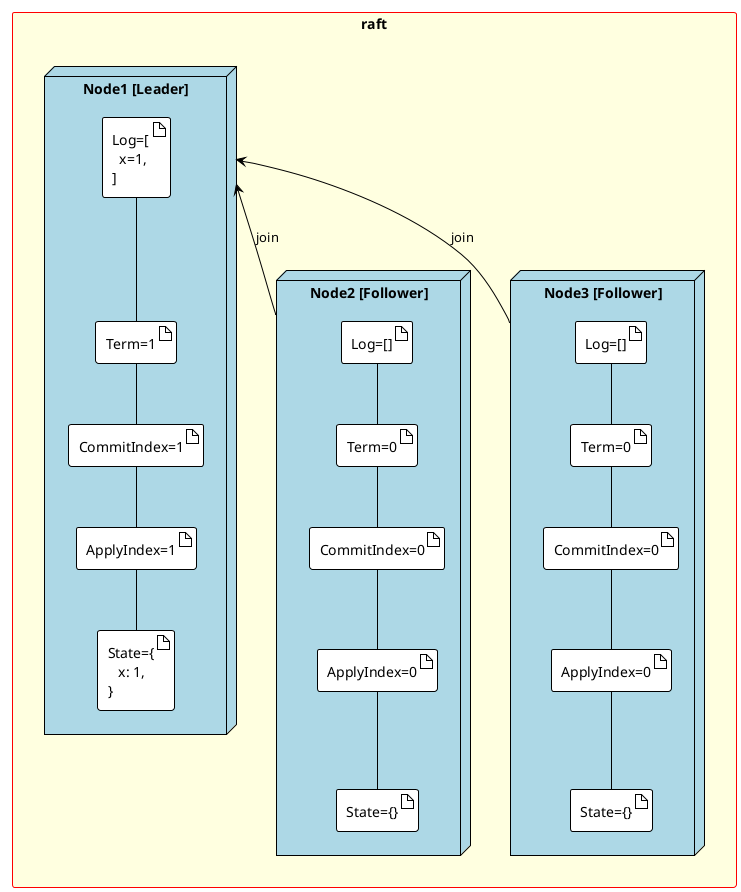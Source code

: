 @startuml
!theme plain

skinparam rectangle {
    BackgroundColor LightYellow
    BorderColor Red
}

skinparam node {
    BackgroundColor LightBlue
    BorderColor Black
}


rectangle "raft" {
    node "Node1 [Leader]" as N1 {
        artifact "Log=[\n  x=1, \n]" as N1_1
        artifact "Term=1" as N1_2
        artifact "CommitIndex=1" as N1_3
        artifact "ApplyIndex=1" as N1_4
        artifact "State={\n   x: 1, \n}" as N1_5
    }
    N1_1 -D- N1_2
    N1_2 -D- N1_3
    N1_3 -D- N1_4
    N1_4 -D- N1_5

    node "Node2 [Follower]" as N2 {
        artifact "Log=[]" as N2_1
        artifact "Term=0" as N2_2
        artifact "CommitIndex=0" as N2_3
        artifact "ApplyIndex=0" as N2_4
        artifact "State={}" as N2_5
    }
    N2_1 -D- N2_2
    N2_2 -D- N2_3
    N2_3 -D- N2_4
    N2_4 -D- N2_5

    node "Node3 [Follower]" as N3 {
        artifact "Log=[]" as N3_1
        artifact "Term=0" as N3_2
        artifact "CommitIndex=0" as N3_3
        artifact "ApplyIndex=0" as N3_4
        artifact "State={}" as N3_5
    }
    N3_1 -D- N3_2
    N3_2 -D- N3_3
    N3_3 -D- N3_4
    N3_4 -D- N3_5
}

N1 <-D- N2 : join
N1 <-D- N3 : join

@enduml
